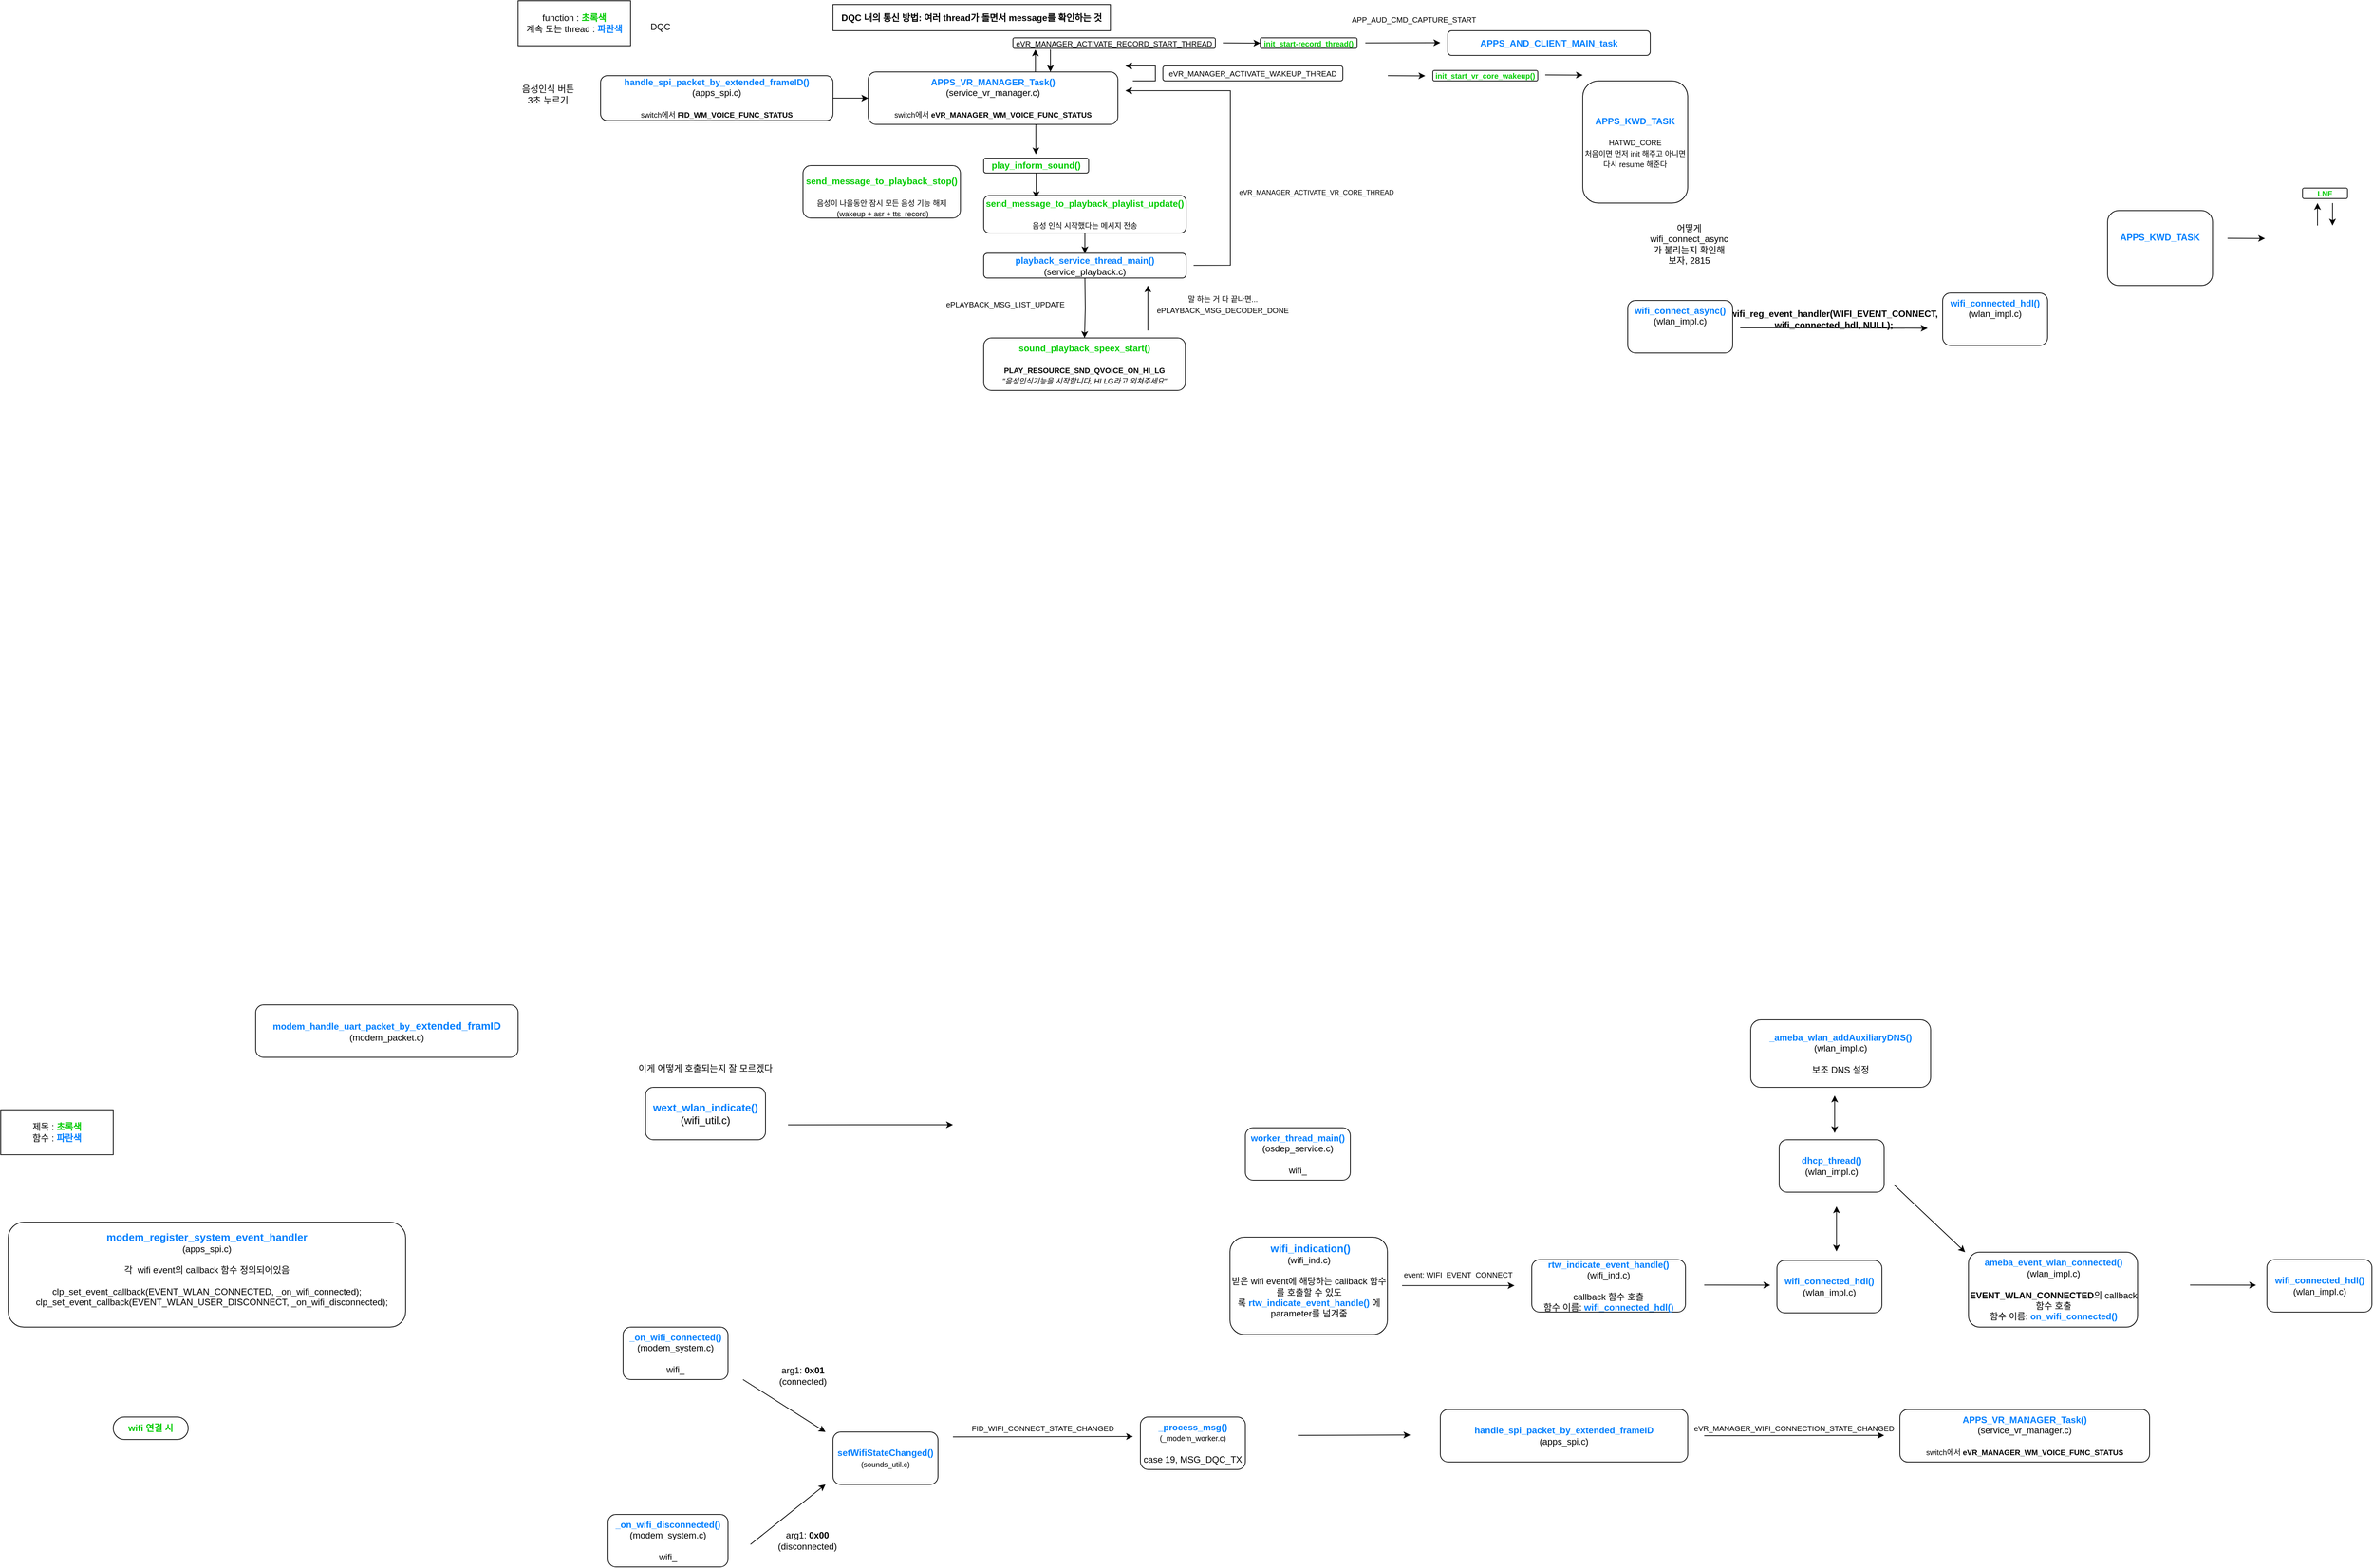 <mxfile version="21.3.7" type="github">
  <diagram name="페이지-1" id="b9ulTc4KV4PiuijPxStl">
    <mxGraphModel dx="6563" dy="3184" grid="1" gridSize="10" guides="1" tooltips="1" connect="1" arrows="1" fold="1" page="1" pageScale="1" pageWidth="827" pageHeight="1169" math="0" shadow="0">
      <root>
        <mxCell id="0" />
        <mxCell id="1" parent="0" />
        <mxCell id="nuSkMVnRBMjdluR059bn-1" value="음성인식 버튼 3초 누르기" style="text;html=1;strokeColor=none;fillColor=none;align=center;verticalAlign=middle;whiteSpace=wrap;rounded=0;" parent="1" vertex="1">
          <mxGeometry x="10" y="110" width="80" height="50" as="geometry" />
        </mxCell>
        <mxCell id="nuSkMVnRBMjdluR059bn-2" value="DQC" style="text;html=1;strokeColor=none;fillColor=none;align=center;verticalAlign=middle;whiteSpace=wrap;rounded=0;" parent="1" vertex="1">
          <mxGeometry x="160" y="20" width="80" height="50" as="geometry" />
        </mxCell>
        <mxCell id="nuSkMVnRBMjdluR059bn-6" value="" style="edgeStyle=orthogonalEdgeStyle;rounded=0;orthogonalLoop=1;jettySize=auto;html=1;" parent="1" source="nuSkMVnRBMjdluR059bn-3" target="nuSkMVnRBMjdluR059bn-4" edge="1">
          <mxGeometry relative="1" as="geometry" />
        </mxCell>
        <mxCell id="nuSkMVnRBMjdluR059bn-3" value="&lt;font style=&quot;&quot; color=&quot;#007fff&quot;&gt;&lt;b&gt;handle_spi_packet_by_extended_frameID()&lt;/b&gt;&lt;/font&gt;&lt;br&gt;(apps_spi.c)&lt;br&gt;&lt;br&gt;&lt;font style=&quot;font-size: 10px;&quot;&gt;switch에서&amp;nbsp;&lt;b&gt;FID_WM_VOICE_FUNC_STATUS&lt;/b&gt;&lt;/font&gt;" style="rounded=1;whiteSpace=wrap;html=1;" parent="1" vertex="1">
          <mxGeometry x="120" y="110" width="310" height="60" as="geometry" />
        </mxCell>
        <mxCell id="nuSkMVnRBMjdluR059bn-4" value="&lt;b&gt;&lt;font color=&quot;#007fff&quot;&gt;APPS_VR_MANAGER_Task()&lt;/font&gt;&lt;/b&gt;&lt;br&gt;(service_vr_manager.c)&lt;br&gt;&lt;br&gt;&lt;font style=&quot;font-size: 10px;&quot;&gt;switch에서 &lt;b&gt;eVR_MANAGER_WM_VOICE_FUNC_STATUS&lt;/b&gt;&lt;/font&gt;" style="rounded=1;whiteSpace=wrap;html=1;" parent="1" vertex="1">
          <mxGeometry x="477" y="105" width="333" height="70" as="geometry" />
        </mxCell>
        <mxCell id="nuSkMVnRBMjdluR059bn-12" value="&lt;b&gt;DQC 내의 통신 방법: 여러 thread가 돌면서 message를 확인하는 것&lt;/b&gt;" style="rounded=0;whiteSpace=wrap;html=1;" parent="1" vertex="1">
          <mxGeometry x="430" y="15" width="370" height="35" as="geometry" />
        </mxCell>
        <mxCell id="nuSkMVnRBMjdluR059bn-17" value="function : &lt;b style=&quot;color: rgb(0, 204, 0);&quot;&gt;초록색&lt;br&gt;&lt;/b&gt;계속 도는 thread :&lt;font color=&quot;#00cc00&quot;&gt; &lt;/font&gt;&lt;font color=&quot;#007fff&quot;&gt;&lt;b&gt;파란색&lt;/b&gt;&lt;/font&gt;" style="rounded=0;whiteSpace=wrap;html=1;" parent="1" vertex="1">
          <mxGeometry x="10" y="10" width="150" height="60" as="geometry" />
        </mxCell>
        <mxCell id="nuSkMVnRBMjdluR059bn-8" value="&lt;br&gt;&lt;b style=&quot;border-color: var(--border-color); color: rgb(0, 204, 0);&quot;&gt;&lt;font style=&quot;font-size: 12px;&quot;&gt;send_message_to_playback_stop()&lt;/font&gt;&lt;/b&gt;&lt;br&gt;&lt;font style=&quot;font-size: 10px;&quot;&gt;&lt;br&gt;음성이 나올동안 잠시 모든 음성 기능 해제&lt;br&gt;&amp;nbsp;(wakeup + asr + tts_record)&lt;/font&gt;" style="rounded=1;whiteSpace=wrap;html=1;" parent="1" vertex="1">
          <mxGeometry x="390" y="230" width="210" height="70" as="geometry" />
        </mxCell>
        <mxCell id="nuSkMVnRBMjdluR059bn-41" style="edgeStyle=orthogonalEdgeStyle;rounded=0;orthogonalLoop=1;jettySize=auto;html=1;entryX=0.259;entryY=0.068;entryDx=0;entryDy=0;entryPerimeter=0;" parent="1" source="nuSkMVnRBMjdluR059bn-26" target="nuSkMVnRBMjdluR059bn-28" edge="1">
          <mxGeometry relative="1" as="geometry" />
        </mxCell>
        <mxCell id="nuSkMVnRBMjdluR059bn-26" value="&lt;b&gt;&lt;font color=&quot;#00cc00&quot;&gt;play_inform_sound()&lt;br&gt;&lt;/font&gt;&lt;/b&gt;" style="rounded=1;whiteSpace=wrap;html=1;" parent="1" vertex="1">
          <mxGeometry x="631" y="220" width="140" height="20" as="geometry" />
        </mxCell>
        <mxCell id="nuSkMVnRBMjdluR059bn-42" style="edgeStyle=orthogonalEdgeStyle;rounded=0;orthogonalLoop=1;jettySize=auto;html=1;entryX=0.5;entryY=0;entryDx=0;entryDy=0;" parent="1" source="nuSkMVnRBMjdluR059bn-28" target="nuSkMVnRBMjdluR059bn-32" edge="1">
          <mxGeometry relative="1" as="geometry" />
        </mxCell>
        <mxCell id="nuSkMVnRBMjdluR059bn-28" value="&lt;b style=&quot;color: rgb(0, 204, 0);&quot;&gt;send_message_to_playback_playlist_update()&lt;/b&gt;&lt;br&gt;&lt;br&gt;&lt;font style=&quot;font-size: 10px;&quot;&gt;음성 인식 시작했다는 메시지 전송&lt;/font&gt;" style="rounded=1;whiteSpace=wrap;html=1;" parent="1" vertex="1">
          <mxGeometry x="631" y="270" width="270" height="50" as="geometry" />
        </mxCell>
        <mxCell id="nuSkMVnRBMjdluR059bn-43" style="edgeStyle=orthogonalEdgeStyle;rounded=0;orthogonalLoop=1;jettySize=auto;html=1;entryX=0.5;entryY=0;entryDx=0;entryDy=0;" parent="1" edge="1">
          <mxGeometry relative="1" as="geometry">
            <mxPoint x="766.034" y="380" as="sourcePoint" />
            <mxPoint x="765.5" y="460" as="targetPoint" />
          </mxGeometry>
        </mxCell>
        <mxCell id="nuSkMVnRBMjdluR059bn-32" value="&lt;b style=&quot;color: rgb(0, 127, 255);&quot;&gt;playback_service_thread_main()&lt;/b&gt;&lt;br&gt;(service_playback.c)" style="rounded=1;whiteSpace=wrap;html=1;" parent="1" vertex="1">
          <mxGeometry x="631" y="347" width="270" height="33" as="geometry" />
        </mxCell>
        <mxCell id="nuSkMVnRBMjdluR059bn-33" value="&lt;b style=&quot;color: rgb(0, 204, 0);&quot;&gt;sound_playback_speex_start()&lt;/b&gt;&lt;br&gt;&lt;br&gt;&lt;b&gt;&lt;font style=&quot;font-size: 10px;&quot;&gt;PLAY_RESOURCE_SND_QVOICE_ON_HI_LG&lt;/font&gt;&lt;/b&gt;&lt;br&gt;&lt;span style=&quot;font-size: 10px;&quot;&gt;&lt;i&gt;&quot;음성인식기능을 시작합니다, HI LG라고 외쳐주세요&quot;&lt;/i&gt;&lt;/span&gt;" style="rounded=1;whiteSpace=wrap;html=1;" parent="1" vertex="1">
          <mxGeometry x="631" y="460" width="269" height="70" as="geometry" />
        </mxCell>
        <mxCell id="nuSkMVnRBMjdluR059bn-44" value="" style="endArrow=classic;html=1;rounded=0;" parent="1" edge="1">
          <mxGeometry width="50" height="50" relative="1" as="geometry">
            <mxPoint x="700.58" y="175" as="sourcePoint" />
            <mxPoint x="700.58" y="215" as="targetPoint" />
          </mxGeometry>
        </mxCell>
        <mxCell id="VJRcujgouCOZJbLcKrj6-4" value="&lt;font style=&quot;font-size: 10px;&quot;&gt;ePLAYBACK_MSG_LIST_UPDATE&lt;/font&gt;" style="text;html=1;strokeColor=none;fillColor=none;align=center;verticalAlign=middle;whiteSpace=wrap;rounded=0;" vertex="1" parent="1">
          <mxGeometry x="560" y="400" width="200" height="30" as="geometry" />
        </mxCell>
        <mxCell id="VJRcujgouCOZJbLcKrj6-5" value="&lt;font style=&quot;font-size: 10px;&quot;&gt;말 하는 거 다 끝나면...&lt;br&gt;ePLAYBACK_MSG_DECODER_DONE&lt;/font&gt;" style="text;html=1;strokeColor=none;fillColor=none;align=center;verticalAlign=middle;whiteSpace=wrap;rounded=0;" vertex="1" parent="1">
          <mxGeometry x="850" y="400" width="200" height="30" as="geometry" />
        </mxCell>
        <mxCell id="VJRcujgouCOZJbLcKrj6-6" value="" style="endArrow=classic;html=1;rounded=0;" edge="1" parent="1">
          <mxGeometry width="50" height="50" relative="1" as="geometry">
            <mxPoint x="850" y="450" as="sourcePoint" />
            <mxPoint x="850" y="390" as="targetPoint" />
          </mxGeometry>
        </mxCell>
        <mxCell id="VJRcujgouCOZJbLcKrj6-7" value="" style="endArrow=classic;html=1;rounded=0;" edge="1" parent="1">
          <mxGeometry width="50" height="50" relative="1" as="geometry">
            <mxPoint x="911" y="363.16" as="sourcePoint" />
            <mxPoint x="820" y="130" as="targetPoint" />
            <Array as="points">
              <mxPoint x="960" y="363" />
              <mxPoint x="960" y="130" />
              <mxPoint x="930" y="130" />
            </Array>
          </mxGeometry>
        </mxCell>
        <mxCell id="VJRcujgouCOZJbLcKrj6-8" value="&lt;font style=&quot;font-size: 9px;&quot;&gt;eVR_MANAGER_ACTIVATE_VR_CORE_THREAD&lt;/font&gt;" style="text;html=1;strokeColor=none;fillColor=none;align=center;verticalAlign=middle;whiteSpace=wrap;rounded=0;" vertex="1" parent="1">
          <mxGeometry x="950" y="250" width="250" height="30" as="geometry" />
        </mxCell>
        <mxCell id="VJRcujgouCOZJbLcKrj6-10" value="" style="endArrow=classic;html=1;rounded=0;" edge="1" parent="1">
          <mxGeometry width="50" height="50" relative="1" as="geometry">
            <mxPoint x="830" y="117" as="sourcePoint" />
            <mxPoint x="820" y="97" as="targetPoint" />
            <Array as="points">
              <mxPoint x="860" y="117" />
              <mxPoint x="860" y="97" />
            </Array>
          </mxGeometry>
        </mxCell>
        <mxCell id="VJRcujgouCOZJbLcKrj6-12" value="&lt;font style=&quot;font-size: 10px;&quot;&gt;eVR_MANAGER_ACTIVATE_WAKEUP_THREAD&lt;/font&gt;" style="rounded=1;whiteSpace=wrap;html=1;" vertex="1" parent="1">
          <mxGeometry x="870" y="97" width="240" height="20" as="geometry" />
        </mxCell>
        <mxCell id="VJRcujgouCOZJbLcKrj6-13" value="&lt;font style=&quot;font-size: 10px;&quot;&gt;eVR_MANAGER_ACTIVATE_RECORD_START_THREAD&lt;/font&gt;" style="rounded=1;whiteSpace=wrap;html=1;" vertex="1" parent="1">
          <mxGeometry x="670" y="59.5" width="270" height="14" as="geometry" />
        </mxCell>
        <mxCell id="VJRcujgouCOZJbLcKrj6-16" value="&lt;font color=&quot;#007fff&quot;&gt;&lt;b&gt;APPS_AND_CLIENT_MAIN_task&lt;/b&gt;&lt;/font&gt;" style="rounded=1;whiteSpace=wrap;html=1;" vertex="1" parent="1">
          <mxGeometry x="1250" y="50" width="270" height="33" as="geometry" />
        </mxCell>
        <mxCell id="VJRcujgouCOZJbLcKrj6-18" value="&lt;font size=&quot;1&quot;&gt;APP_AUD_CMD_CAPTURE_START&lt;/font&gt;" style="text;html=1;strokeColor=none;fillColor=none;align=center;verticalAlign=middle;whiteSpace=wrap;rounded=0;" vertex="1" parent="1">
          <mxGeometry x="1080" y="20" width="250" height="30" as="geometry" />
        </mxCell>
        <mxCell id="VJRcujgouCOZJbLcKrj6-20" value="" style="endArrow=classic;html=1;rounded=0;" edge="1" parent="1">
          <mxGeometry width="50" height="50" relative="1" as="geometry">
            <mxPoint x="1140" y="66.26" as="sourcePoint" />
            <mxPoint x="1240" y="66" as="targetPoint" />
          </mxGeometry>
        </mxCell>
        <mxCell id="VJRcujgouCOZJbLcKrj6-21" value="&lt;span style=&quot;font-size: 10px;&quot;&gt;&lt;font color=&quot;#00cc00&quot;&gt;&lt;b&gt;init_start-record_thread()&lt;/b&gt;&lt;/font&gt;&lt;/span&gt;" style="rounded=1;whiteSpace=wrap;html=1;" vertex="1" parent="1">
          <mxGeometry x="1000" y="59.5" width="129" height="14" as="geometry" />
        </mxCell>
        <mxCell id="VJRcujgouCOZJbLcKrj6-22" value="" style="endArrow=classic;html=1;rounded=0;" edge="1" parent="1">
          <mxGeometry width="50" height="50" relative="1" as="geometry">
            <mxPoint x="950" y="66.26" as="sourcePoint" />
            <mxPoint x="1000" y="66.5" as="targetPoint" />
          </mxGeometry>
        </mxCell>
        <mxCell id="VJRcujgouCOZJbLcKrj6-23" value="&lt;span style=&quot;font-size: 10px;&quot;&gt;&lt;font color=&quot;#00cc00&quot;&gt;&lt;b&gt;init_start_vr_core_wakeup()&lt;/b&gt;&lt;/font&gt;&lt;/span&gt;" style="rounded=1;whiteSpace=wrap;html=1;" vertex="1" parent="1">
          <mxGeometry x="1230" y="103" width="140" height="14" as="geometry" />
        </mxCell>
        <mxCell id="VJRcujgouCOZJbLcKrj6-24" value="" style="endArrow=classic;html=1;rounded=0;" edge="1" parent="1">
          <mxGeometry width="50" height="50" relative="1" as="geometry">
            <mxPoint x="1170" y="110" as="sourcePoint" />
            <mxPoint x="1220" y="110.24" as="targetPoint" />
          </mxGeometry>
        </mxCell>
        <mxCell id="VJRcujgouCOZJbLcKrj6-27" value="" style="endArrow=classic;html=1;rounded=0;" edge="1" parent="1">
          <mxGeometry width="50" height="50" relative="1" as="geometry">
            <mxPoint x="1380" y="109" as="sourcePoint" />
            <mxPoint x="1430" y="109.24" as="targetPoint" />
          </mxGeometry>
        </mxCell>
        <mxCell id="VJRcujgouCOZJbLcKrj6-28" value="&lt;font style=&quot;&quot;&gt;&lt;b style=&quot;color: rgb(0, 127, 255);&quot;&gt;&lt;font style=&quot;font-size: 12px;&quot;&gt;APPS_KWD_TASK&lt;/font&gt;&lt;/b&gt;&lt;br&gt;&lt;br&gt;&lt;span style=&quot;font-size: 10px;&quot;&gt;HATWD_CORE&lt;/span&gt;&lt;br&gt;&lt;span style=&quot;font-size: 10px;&quot;&gt;처음이면 먼저 init 해주고 아니면 다시 resume 해준다&lt;/span&gt;&lt;br&gt;&lt;/font&gt;" style="rounded=1;whiteSpace=wrap;html=1;" vertex="1" parent="1">
          <mxGeometry x="1430" y="117" width="140" height="163" as="geometry" />
        </mxCell>
        <mxCell id="VJRcujgouCOZJbLcKrj6-29" value="&lt;div&gt;&lt;b&gt;&amp;nbsp; &amp;nbsp; wifi_reg_event_handler(WIFI_EVENT_CONNECT, wifi_connected_hdl, NULL);&lt;/b&gt;&lt;/div&gt;&lt;div&gt;&lt;br&gt;&lt;/div&gt;" style="text;html=1;strokeColor=none;fillColor=none;align=center;verticalAlign=middle;whiteSpace=wrap;rounded=0;" vertex="1" parent="1">
          <mxGeometry x="1650" y="410" width="230" height="50" as="geometry" />
        </mxCell>
        <mxCell id="VJRcujgouCOZJbLcKrj6-30" value="&lt;font style=&quot;&quot;&gt;&lt;b style=&quot;color: rgb(0, 127, 255);&quot;&gt;&lt;font style=&quot;font-size: 12px;&quot;&gt;APPS_KWD_TASK&lt;/font&gt;&lt;/b&gt;&lt;br&gt;&lt;br&gt;&lt;br&gt;&lt;/font&gt;" style="rounded=1;whiteSpace=wrap;html=1;" vertex="1" parent="1">
          <mxGeometry x="2130" y="290" width="140" height="100" as="geometry" />
        </mxCell>
        <mxCell id="VJRcujgouCOZJbLcKrj6-31" value="&lt;font size=&quot;1&quot; color=&quot;#00cc00&quot;&gt;&lt;b style=&quot;font-size: 12px;&quot;&gt;wifi 연결 시&lt;/b&gt;&lt;/font&gt;" style="rounded=1;whiteSpace=wrap;html=1;arcSize=50;" vertex="1" parent="1">
          <mxGeometry x="-530" y="1900" width="100" height="30" as="geometry" />
        </mxCell>
        <mxCell id="VJRcujgouCOZJbLcKrj6-32" value="" style="endArrow=classic;html=1;rounded=0;" edge="1" parent="1">
          <mxGeometry width="50" height="50" relative="1" as="geometry">
            <mxPoint x="2290" y="327" as="sourcePoint" />
            <mxPoint x="2340" y="327.24" as="targetPoint" />
          </mxGeometry>
        </mxCell>
        <mxCell id="VJRcujgouCOZJbLcKrj6-33" value="&lt;font color=&quot;#00cc00&quot;&gt;&lt;span style=&quot;font-size: 10px;&quot;&gt;&lt;b&gt;LNE&lt;/b&gt;&lt;/span&gt;&lt;/font&gt;" style="rounded=1;whiteSpace=wrap;html=1;" vertex="1" parent="1">
          <mxGeometry x="2390" y="260" width="60" height="14" as="geometry" />
        </mxCell>
        <mxCell id="VJRcujgouCOZJbLcKrj6-34" value="" style="endArrow=classic;html=1;rounded=0;" edge="1" parent="1">
          <mxGeometry width="50" height="50" relative="1" as="geometry">
            <mxPoint x="2410" y="310" as="sourcePoint" />
            <mxPoint x="2410" y="280" as="targetPoint" />
          </mxGeometry>
        </mxCell>
        <mxCell id="VJRcujgouCOZJbLcKrj6-35" value="" style="endArrow=classic;html=1;rounded=0;" edge="1" parent="1">
          <mxGeometry width="50" height="50" relative="1" as="geometry">
            <mxPoint x="2430" y="280" as="sourcePoint" />
            <mxPoint x="2430" y="310" as="targetPoint" />
          </mxGeometry>
        </mxCell>
        <mxCell id="VJRcujgouCOZJbLcKrj6-36" value="" style="endArrow=classic;html=1;rounded=0;" edge="1" parent="1">
          <mxGeometry width="50" height="50" relative="1" as="geometry">
            <mxPoint x="700" y="105" as="sourcePoint" />
            <mxPoint x="700" y="75" as="targetPoint" />
          </mxGeometry>
        </mxCell>
        <mxCell id="VJRcujgouCOZJbLcKrj6-37" value="" style="endArrow=classic;html=1;rounded=0;" edge="1" parent="1">
          <mxGeometry width="50" height="50" relative="1" as="geometry">
            <mxPoint x="720" y="75" as="sourcePoint" />
            <mxPoint x="720" y="105" as="targetPoint" />
          </mxGeometry>
        </mxCell>
        <mxCell id="VJRcujgouCOZJbLcKrj6-39" value="&lt;font style=&quot;&quot;&gt;&lt;font color=&quot;#007fff&quot;&gt;&lt;b&gt;setWifiStateChanged()&lt;br&gt;&lt;/b&gt;&lt;/font&gt;&lt;font style=&quot;font-size: 10px;&quot;&gt;(sounds_util.c)&lt;/font&gt;&lt;br&gt;&lt;/font&gt;" style="rounded=1;whiteSpace=wrap;html=1;" vertex="1" parent="1">
          <mxGeometry x="430" y="1920" width="140" height="70" as="geometry" />
        </mxCell>
        <mxCell id="VJRcujgouCOZJbLcKrj6-40" value="&lt;font style=&quot;&quot;&gt;&lt;b style=&quot;color: rgb(0, 127, 255);&quot;&gt;handle_spi_packet_by_extended_frameID&lt;/b&gt;&lt;br&gt;(apps_spi.c)&lt;br&gt;&lt;/font&gt;" style="rounded=1;whiteSpace=wrap;html=1;" vertex="1" parent="1">
          <mxGeometry x="1240" y="1890" width="330" height="70" as="geometry" />
        </mxCell>
        <mxCell id="VJRcujgouCOZJbLcKrj6-41" value="" style="endArrow=classic;html=1;rounded=0;" edge="1" parent="1">
          <mxGeometry width="50" height="50" relative="1" as="geometry">
            <mxPoint x="590" y="1926.5" as="sourcePoint" />
            <mxPoint x="830" y="1926" as="targetPoint" />
          </mxGeometry>
        </mxCell>
        <mxCell id="VJRcujgouCOZJbLcKrj6-42" value="&lt;font style=&quot;font-size: 10px;&quot;&gt;FID_WIFI_CONNECT_STATE_CHANGED&lt;/font&gt;" style="text;html=1;strokeColor=none;fillColor=none;align=center;verticalAlign=middle;whiteSpace=wrap;rounded=0;" vertex="1" parent="1">
          <mxGeometry x="610" y="1900" width="200" height="30" as="geometry" />
        </mxCell>
        <mxCell id="VJRcujgouCOZJbLcKrj6-43" value="&lt;b&gt;&lt;font color=&quot;#007fff&quot;&gt;APPS_VR_MANAGER_Task()&lt;/font&gt;&lt;/b&gt;&lt;br&gt;(service_vr_manager.c)&lt;br&gt;&lt;br&gt;&lt;font style=&quot;font-size: 10px;&quot;&gt;switch에서 &lt;b&gt;eVR_MANAGER_WM_VOICE_FUNC_STATUS&lt;/b&gt;&lt;/font&gt;" style="rounded=1;whiteSpace=wrap;html=1;" vertex="1" parent="1">
          <mxGeometry x="1853" y="1890" width="333" height="70" as="geometry" />
        </mxCell>
        <mxCell id="VJRcujgouCOZJbLcKrj6-44" value="" style="endArrow=classic;html=1;rounded=0;" edge="1" parent="1">
          <mxGeometry width="50" height="50" relative="1" as="geometry">
            <mxPoint x="1592" y="1925" as="sourcePoint" />
            <mxPoint x="1832" y="1924.5" as="targetPoint" />
          </mxGeometry>
        </mxCell>
        <mxCell id="VJRcujgouCOZJbLcKrj6-45" value="&lt;font style=&quot;font-size: 10px;&quot;&gt;eVR_MANAGER_WIFI_CONNECTION_STATE_CHANGED&lt;/font&gt;" style="text;html=1;strokeColor=none;fillColor=none;align=center;verticalAlign=middle;whiteSpace=wrap;rounded=0;" vertex="1" parent="1">
          <mxGeometry x="1612" y="1900" width="200" height="30" as="geometry" />
        </mxCell>
        <mxCell id="VJRcujgouCOZJbLcKrj6-46" value="&lt;font style=&quot;&quot;&gt;&lt;font style=&quot;&quot;&gt;&lt;font color=&quot;#007fff&quot;&gt;&lt;b&gt;modem_handle_uart_packet_by&lt;/b&gt;&lt;/font&gt;&lt;span style=&quot;color: rgb(0, 127, 255); font-size: 14px;&quot;&gt;&lt;b&gt;_extended_framID&lt;/b&gt;&lt;/span&gt;&lt;/font&gt;&lt;br&gt;(modem_packet.c)&lt;br&gt;&lt;/font&gt;" style="rounded=1;whiteSpace=wrap;html=1;" vertex="1" parent="1">
          <mxGeometry x="-340" y="1350" width="350" height="70" as="geometry" />
        </mxCell>
        <mxCell id="VJRcujgouCOZJbLcKrj6-47" value="" style="endArrow=classic;html=1;rounded=0;" edge="1" parent="1">
          <mxGeometry width="50" height="50" relative="1" as="geometry">
            <mxPoint x="370" y="1510.08" as="sourcePoint" />
            <mxPoint x="590" y="1510" as="targetPoint" />
          </mxGeometry>
        </mxCell>
        <mxCell id="VJRcujgouCOZJbLcKrj6-48" value="&lt;font style=&quot;font-size: 12px;&quot;&gt;&lt;font style=&quot;font-size: 14px;&quot; color=&quot;#007fff&quot;&gt;&lt;b&gt;&amp;nbsp;wifi_indication()&lt;/b&gt;&lt;/font&gt;&lt;br&gt;(wifi_ind.c)&lt;br&gt;&lt;br&gt;받은 wifi event에 해당하는 callback 함수를 호출할 수 있도록&amp;nbsp;&lt;b style=&quot;border-color: var(--border-color); color: rgb(0, 127, 255);&quot;&gt;rtw_indicate_event_handle() &lt;/b&gt;&lt;span style=&quot;border-color: var(--border-color);&quot;&gt;에 parameter를 넘겨줌&lt;/span&gt;&lt;br&gt;&amp;nbsp;&lt;br&gt;&lt;/font&gt;" style="rounded=1;whiteSpace=wrap;html=1;" vertex="1" parent="1">
          <mxGeometry x="959.5" y="1660" width="210" height="130" as="geometry" />
        </mxCell>
        <mxCell id="VJRcujgouCOZJbLcKrj6-51" value="&lt;font style=&quot;&quot;&gt;&lt;font color=&quot;#007fff&quot;&gt;&lt;b&gt;worker_thread_main()&lt;/b&gt;&lt;/font&gt;&lt;br&gt;(osdep_service.c)&lt;br&gt;&lt;br&gt;wifi_&lt;br&gt;&lt;/font&gt;" style="rounded=1;whiteSpace=wrap;html=1;" vertex="1" parent="1">
          <mxGeometry x="980" y="1514" width="140" height="70" as="geometry" />
        </mxCell>
        <mxCell id="VJRcujgouCOZJbLcKrj6-52" value="&lt;font style=&quot;&quot;&gt;&lt;font color=&quot;#007fff&quot;&gt;&lt;b&gt;rtw_indicate_event_handle()&lt;/b&gt;&lt;/font&gt;&lt;br&gt;(wifi_ind.c)&lt;br&gt;&lt;br&gt;callback 함수 호출&lt;br&gt;함수 이름:&amp;nbsp;&lt;b style=&quot;border-color: var(--border-color); color: rgb(0, 127, 255);&quot;&gt;wifi_connected_hdl()&lt;/b&gt;&lt;br&gt;&lt;/font&gt;" style="rounded=1;whiteSpace=wrap;html=1;" vertex="1" parent="1">
          <mxGeometry x="1362" y="1690" width="205" height="70" as="geometry" />
        </mxCell>
        <mxCell id="VJRcujgouCOZJbLcKrj6-53" value="&lt;font style=&quot;&quot;&gt;&lt;font color=&quot;#007fff&quot;&gt;&lt;b&gt;_on_wifi_connected()&lt;/b&gt;&lt;/font&gt;&lt;br&gt;(modem_system.c)&lt;br&gt;&lt;br&gt;wifi_&lt;br&gt;&lt;/font&gt;" style="rounded=1;whiteSpace=wrap;html=1;" vertex="1" parent="1">
          <mxGeometry x="150" y="1780" width="140" height="70" as="geometry" />
        </mxCell>
        <mxCell id="VJRcujgouCOZJbLcKrj6-54" value="" style="endArrow=classic;html=1;rounded=0;" edge="1" parent="1">
          <mxGeometry width="50" height="50" relative="1" as="geometry">
            <mxPoint x="310" y="1850" as="sourcePoint" />
            <mxPoint x="420" y="1920" as="targetPoint" />
          </mxGeometry>
        </mxCell>
        <mxCell id="VJRcujgouCOZJbLcKrj6-55" value="arg1: &lt;b&gt;0x01&lt;/b&gt;&lt;br&gt;(connected)" style="text;html=1;strokeColor=none;fillColor=none;align=center;verticalAlign=middle;whiteSpace=wrap;rounded=0;" vertex="1" parent="1">
          <mxGeometry x="350" y="1820" width="80" height="50" as="geometry" />
        </mxCell>
        <mxCell id="VJRcujgouCOZJbLcKrj6-56" value="&lt;font style=&quot;&quot;&gt;&lt;font color=&quot;#007fff&quot; style=&quot;&quot;&gt;&lt;b&gt;_process_msg()&lt;br&gt;&lt;/b&gt;&lt;/font&gt;&lt;font style=&quot;font-size: 10px;&quot;&gt;(_modem_worker.c)&lt;br&gt;&lt;/font&gt;&lt;br&gt;case 19, MSG_DQC_TX&lt;br&gt;&lt;/font&gt;" style="rounded=1;whiteSpace=wrap;html=1;" vertex="1" parent="1">
          <mxGeometry x="840" y="1900" width="140" height="70" as="geometry" />
        </mxCell>
        <mxCell id="VJRcujgouCOZJbLcKrj6-57" value="" style="endArrow=classic;html=1;rounded=0;" edge="1" parent="1">
          <mxGeometry width="50" height="50" relative="1" as="geometry">
            <mxPoint x="1050" y="1924.5" as="sourcePoint" />
            <mxPoint x="1200" y="1924" as="targetPoint" />
          </mxGeometry>
        </mxCell>
        <mxCell id="VJRcujgouCOZJbLcKrj6-58" value="&lt;font style=&quot;&quot;&gt;&lt;font color=&quot;#007fff&quot;&gt;&lt;b&gt;&lt;br&gt;&lt;font style=&quot;font-size: 14px;&quot;&gt;modem_register_system_event_handler&lt;/font&gt;&lt;br&gt;&lt;/b&gt;&lt;/font&gt;(apps_spi.c)&lt;br&gt;&lt;br&gt;각&amp;nbsp; wifi event의 callback 함수 정의되어있음&lt;br&gt;&lt;br&gt;clp_set_event_callback(EVENT_WLAN_CONNECTED, _on_wifi_connected);&lt;br&gt;&lt;div&gt;&amp;nbsp; &amp;nbsp; clp_set_event_callback(EVENT_WLAN_USER_DISCONNECT, _on_wifi_disconnected);&lt;/div&gt;&lt;div&gt;&lt;br&gt;&lt;/div&gt;&lt;br&gt;&lt;/font&gt;" style="rounded=1;whiteSpace=wrap;html=1;" vertex="1" parent="1">
          <mxGeometry x="-670" y="1640" width="530" height="140" as="geometry" />
        </mxCell>
        <mxCell id="VJRcujgouCOZJbLcKrj6-61" value="&lt;font style=&quot;&quot;&gt;&lt;font color=&quot;#007fff&quot;&gt;&lt;b&gt;wifi_connect_async()&lt;/b&gt;&lt;/font&gt;(wlan_impl.c)&lt;br&gt;&lt;br&gt;&lt;br&gt;&lt;/font&gt;" style="rounded=1;whiteSpace=wrap;html=1;" vertex="1" parent="1">
          <mxGeometry x="1490" y="410" width="140" height="70" as="geometry" />
        </mxCell>
        <mxCell id="VJRcujgouCOZJbLcKrj6-62" value="" style="endArrow=classic;html=1;rounded=0;" edge="1" parent="1">
          <mxGeometry width="50" height="50" relative="1" as="geometry">
            <mxPoint x="1640" y="446.5" as="sourcePoint" />
            <mxPoint x="1890" y="447" as="targetPoint" />
          </mxGeometry>
        </mxCell>
        <mxCell id="VJRcujgouCOZJbLcKrj6-63" value="&lt;font style=&quot;&quot;&gt;&lt;font color=&quot;#007fff&quot;&gt;&lt;b&gt;wifi_connected_hdl()&lt;/b&gt;&lt;/font&gt;(wlan_impl.c)&lt;br&gt;&lt;br&gt;&lt;br&gt;&lt;/font&gt;" style="rounded=1;whiteSpace=wrap;html=1;" vertex="1" parent="1">
          <mxGeometry x="1910" y="400" width="140" height="70" as="geometry" />
        </mxCell>
        <mxCell id="VJRcujgouCOZJbLcKrj6-65" value="&lt;font style=&quot;&quot;&gt;&lt;font color=&quot;#007fff&quot;&gt;&lt;b&gt;dhcp_thread()&lt;/b&gt;&lt;/font&gt;(wlan_impl.c)&lt;br&gt;&lt;/font&gt;" style="rounded=1;whiteSpace=wrap;html=1;" vertex="1" parent="1">
          <mxGeometry x="1692" y="1530" width="140" height="70" as="geometry" />
        </mxCell>
        <mxCell id="VJRcujgouCOZJbLcKrj6-67" value="&lt;font style=&quot;&quot;&gt;&lt;font color=&quot;#007fff&quot;&gt;&lt;b&gt;_ameba_wlan_addAuxiliaryDNS()&lt;/b&gt;&lt;/font&gt;(wlan_impl.c)&lt;br&gt;&lt;br&gt;보조 DNS 설정&lt;br&gt;&lt;/font&gt;" style="rounded=1;whiteSpace=wrap;html=1;" vertex="1" parent="1">
          <mxGeometry x="1654" y="1370" width="240" height="90" as="geometry" />
        </mxCell>
        <mxCell id="VJRcujgouCOZJbLcKrj6-69" value="" style="endArrow=classic;startArrow=classic;html=1;rounded=0;" edge="1" parent="1">
          <mxGeometry width="50" height="50" relative="1" as="geometry">
            <mxPoint x="1766" y="1521" as="sourcePoint" />
            <mxPoint x="1766" y="1471" as="targetPoint" />
          </mxGeometry>
        </mxCell>
        <mxCell id="VJRcujgouCOZJbLcKrj6-70" value="&lt;span style=&quot;font-size: 10px;&quot;&gt;event: WIFI_EVENT_CONNECT&lt;/span&gt;" style="text;html=1;strokeColor=none;fillColor=none;align=center;verticalAlign=middle;whiteSpace=wrap;rounded=0;" vertex="1" parent="1">
          <mxGeometry x="1189" y="1695" width="150" height="30" as="geometry" />
        </mxCell>
        <mxCell id="VJRcujgouCOZJbLcKrj6-73" value="어떻게 wifi_connect_async 가 불리는지 확인해보자, 2815" style="text;html=1;strokeColor=none;fillColor=none;align=center;verticalAlign=middle;whiteSpace=wrap;rounded=0;" vertex="1" parent="1">
          <mxGeometry x="1542" y="320" width="60" height="30" as="geometry" />
        </mxCell>
        <mxCell id="VJRcujgouCOZJbLcKrj6-74" value="&lt;font style=&quot;font-size: 14px;&quot;&gt;&lt;font style=&quot;font-size: 14px;&quot; color=&quot;#007fff&quot;&gt;&lt;b&gt;wext_wlan_indicate()&lt;/b&gt;&lt;/font&gt;&lt;br&gt;(wifi_util.c)&lt;br&gt;&lt;/font&gt;" style="rounded=1;whiteSpace=wrap;html=1;" vertex="1" parent="1">
          <mxGeometry x="180" y="1460" width="160" height="70" as="geometry" />
        </mxCell>
        <mxCell id="VJRcujgouCOZJbLcKrj6-76" value="&lt;font style=&quot;&quot;&gt;&lt;font color=&quot;#007fff&quot;&gt;&lt;b&gt;_on_wifi_disconnected()&lt;/b&gt;&lt;/font&gt;&lt;br&gt;(modem_system.c)&lt;br&gt;&lt;br&gt;wifi_&lt;br&gt;&lt;/font&gt;" style="rounded=1;whiteSpace=wrap;html=1;" vertex="1" parent="1">
          <mxGeometry x="130" y="2030" width="160" height="70" as="geometry" />
        </mxCell>
        <mxCell id="VJRcujgouCOZJbLcKrj6-80" value="" style="endArrow=classic;html=1;rounded=0;" edge="1" parent="1">
          <mxGeometry width="50" height="50" relative="1" as="geometry">
            <mxPoint x="320" y="2070" as="sourcePoint" />
            <mxPoint x="420" y="1990" as="targetPoint" />
          </mxGeometry>
        </mxCell>
        <mxCell id="VJRcujgouCOZJbLcKrj6-82" value="arg1: &lt;b&gt;0x00&lt;/b&gt;&lt;br&gt;(disconnected)" style="text;html=1;strokeColor=none;fillColor=none;align=center;verticalAlign=middle;whiteSpace=wrap;rounded=0;" vertex="1" parent="1">
          <mxGeometry x="356" y="2040" width="80" height="50" as="geometry" />
        </mxCell>
        <mxCell id="VJRcujgouCOZJbLcKrj6-86" value="" style="endArrow=classic;html=1;rounded=0;" edge="1" parent="1">
          <mxGeometry width="50" height="50" relative="1" as="geometry">
            <mxPoint x="1189" y="1724.58" as="sourcePoint" />
            <mxPoint x="1339" y="1724.58" as="targetPoint" />
          </mxGeometry>
        </mxCell>
        <mxCell id="VJRcujgouCOZJbLcKrj6-87" value="제목 : &lt;b style=&quot;color: rgb(0, 204, 0);&quot;&gt;초록색&lt;br&gt;&lt;/b&gt;함수 :&lt;font color=&quot;#00cc00&quot;&gt; &lt;/font&gt;&lt;font color=&quot;#007fff&quot;&gt;&lt;b&gt;파란색&lt;/b&gt;&lt;/font&gt;" style="rounded=0;whiteSpace=wrap;html=1;" vertex="1" parent="1">
          <mxGeometry x="-680" y="1490" width="150" height="60" as="geometry" />
        </mxCell>
        <mxCell id="VJRcujgouCOZJbLcKrj6-88" value="&lt;font style=&quot;&quot;&gt;&lt;font color=&quot;#007fff&quot;&gt;&lt;b&gt;wifi_connected_hdl()&lt;/b&gt;&lt;/font&gt;(wlan_impl.c)&lt;br&gt;&lt;/font&gt;" style="rounded=1;whiteSpace=wrap;html=1;" vertex="1" parent="1">
          <mxGeometry x="1689" y="1691" width="140" height="70" as="geometry" />
        </mxCell>
        <mxCell id="VJRcujgouCOZJbLcKrj6-89" value="" style="endArrow=classic;startArrow=classic;html=1;rounded=0;" edge="1" parent="1">
          <mxGeometry width="50" height="50" relative="1" as="geometry">
            <mxPoint x="1768.41" y="1679" as="sourcePoint" />
            <mxPoint x="1768.41" y="1619" as="targetPoint" />
          </mxGeometry>
        </mxCell>
        <mxCell id="VJRcujgouCOZJbLcKrj6-90" value="" style="endArrow=classic;html=1;rounded=0;" edge="1" parent="1">
          <mxGeometry width="50" height="50" relative="1" as="geometry">
            <mxPoint x="1592" y="1723.82" as="sourcePoint" />
            <mxPoint x="1680" y="1724" as="targetPoint" />
          </mxGeometry>
        </mxCell>
        <mxCell id="VJRcujgouCOZJbLcKrj6-91" value="" style="endArrow=classic;html=1;rounded=0;" edge="1" parent="1">
          <mxGeometry width="50" height="50" relative="1" as="geometry">
            <mxPoint x="1845" y="1590" as="sourcePoint" />
            <mxPoint x="1940" y="1680" as="targetPoint" />
          </mxGeometry>
        </mxCell>
        <mxCell id="VJRcujgouCOZJbLcKrj6-93" value="&lt;font style=&quot;&quot;&gt;&lt;font color=&quot;#007fff&quot;&gt;&lt;b&gt;ameba_event_wlan_connected()&lt;/b&gt;&lt;/font&gt;(wlan_impl.c)&lt;br&gt;&lt;br&gt;&lt;b&gt;EVENT_WLAN_CONNECTED&lt;/b&gt;의 callback 함수 호출&lt;br&gt;함수 이름: &lt;b&gt;&lt;font color=&quot;#007fff&quot;&gt;on_wifi_connected()&lt;/font&gt;&lt;/b&gt;&lt;br&gt;&lt;/font&gt;" style="rounded=1;whiteSpace=wrap;html=1;" vertex="1" parent="1">
          <mxGeometry x="1944.5" y="1680" width="225.5" height="100" as="geometry" />
        </mxCell>
        <mxCell id="VJRcujgouCOZJbLcKrj6-94" value="" style="endArrow=classic;html=1;rounded=0;" edge="1" parent="1">
          <mxGeometry width="50" height="50" relative="1" as="geometry">
            <mxPoint x="2240" y="1723.82" as="sourcePoint" />
            <mxPoint x="2328" y="1724" as="targetPoint" />
          </mxGeometry>
        </mxCell>
        <mxCell id="VJRcujgouCOZJbLcKrj6-95" value="&lt;font style=&quot;&quot;&gt;&lt;font color=&quot;#007fff&quot;&gt;&lt;b&gt;wifi_connected_hdl()&lt;/b&gt;&lt;/font&gt;(wlan_impl.c)&lt;br&gt;&lt;/font&gt;" style="rounded=1;whiteSpace=wrap;html=1;" vertex="1" parent="1">
          <mxGeometry x="2342.5" y="1690" width="140" height="70" as="geometry" />
        </mxCell>
        <mxCell id="VJRcujgouCOZJbLcKrj6-98" value="이게 어떻게 호출되는지 잘 모르겠다" style="text;html=1;strokeColor=none;fillColor=none;align=center;verticalAlign=middle;whiteSpace=wrap;rounded=0;" vertex="1" parent="1">
          <mxGeometry x="140" y="1420" width="240" height="30" as="geometry" />
        </mxCell>
      </root>
    </mxGraphModel>
  </diagram>
</mxfile>
